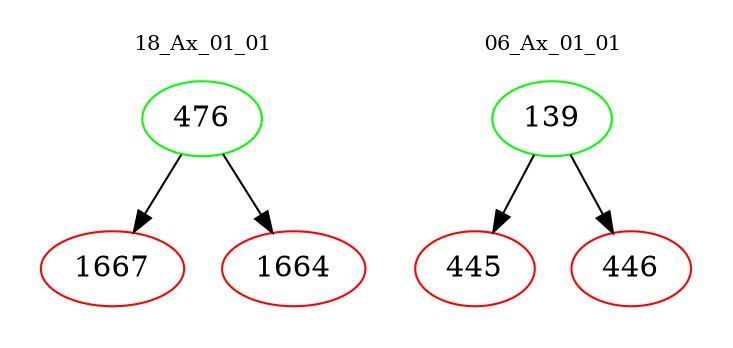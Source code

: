 digraph{
subgraph cluster_0 {
color = white
label = "18_Ax_01_01";
fontsize=10;
T0_476 [label="476", color="green"]
T0_476 -> T0_1667 [color="black"]
T0_1667 [label="1667", color="red"]
T0_476 -> T0_1664 [color="black"]
T0_1664 [label="1664", color="red"]
}
subgraph cluster_1 {
color = white
label = "06_Ax_01_01";
fontsize=10;
T1_139 [label="139", color="green"]
T1_139 -> T1_445 [color="black"]
T1_445 [label="445", color="red"]
T1_139 -> T1_446 [color="black"]
T1_446 [label="446", color="red"]
}
}
